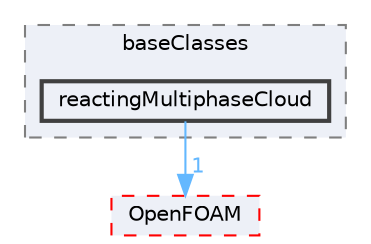 digraph "src/lagrangian/intermediate/clouds/baseClasses/reactingMultiphaseCloud"
{
 // LATEX_PDF_SIZE
  bgcolor="transparent";
  edge [fontname=Helvetica,fontsize=10,labelfontname=Helvetica,labelfontsize=10];
  node [fontname=Helvetica,fontsize=10,shape=box,height=0.2,width=0.4];
  compound=true
  subgraph clusterdir_8406eabe9caa8508b9c075038a008bd7 {
    graph [ bgcolor="#edf0f7", pencolor="grey50", label="baseClasses", fontname=Helvetica,fontsize=10 style="filled,dashed", URL="dir_8406eabe9caa8508b9c075038a008bd7.html",tooltip=""]
  dir_90a0446ed24af9aa7060f0cc69c6e4d3 [label="reactingMultiphaseCloud", fillcolor="#edf0f7", color="grey25", style="filled,bold", URL="dir_90a0446ed24af9aa7060f0cc69c6e4d3.html",tooltip=""];
  }
  dir_c5473ff19b20e6ec4dfe5c310b3778a8 [label="OpenFOAM", fillcolor="#edf0f7", color="red", style="filled,dashed", URL="dir_c5473ff19b20e6ec4dfe5c310b3778a8.html",tooltip=""];
  dir_90a0446ed24af9aa7060f0cc69c6e4d3->dir_c5473ff19b20e6ec4dfe5c310b3778a8 [headlabel="1", labeldistance=1.5 headhref="dir_003222_002695.html" href="dir_003222_002695.html" color="steelblue1" fontcolor="steelblue1"];
}

